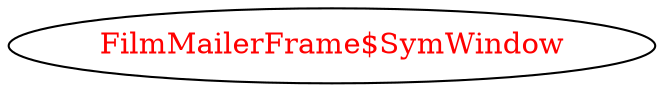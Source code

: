 digraph dependencyGraph {
 concentrate=true;
 ranksep="2.0";
 rankdir="LR"; 
 splines="ortho";
"FilmMailerFrame$SymWindow" [fontcolor="red"];
}